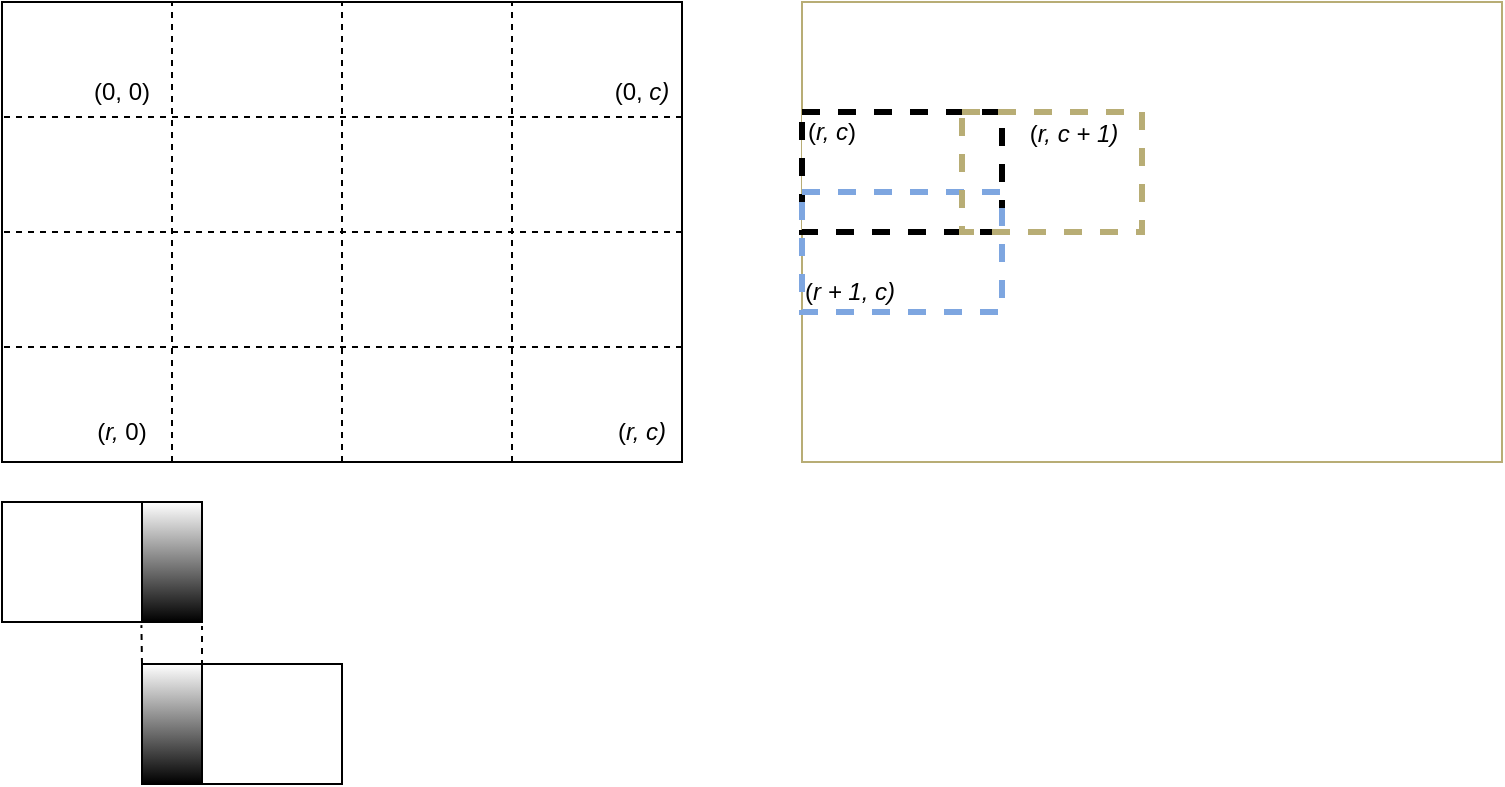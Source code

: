 <mxfile version="24.8.3">
  <diagram name="Page-1" id="9w2hbHwFJCCT5Dbj7O38">
    <mxGraphModel dx="794" dy="412" grid="1" gridSize="10" guides="1" tooltips="1" connect="1" arrows="1" fold="1" page="1" pageScale="1" pageWidth="850" pageHeight="1100" math="0" shadow="0">
      <root>
        <mxCell id="0" />
        <mxCell id="1" parent="0" />
        <mxCell id="ixTr_KPI3cHfOdiQT1Z_-2" value="" style="rounded=0;whiteSpace=wrap;html=1;" parent="1" vertex="1">
          <mxGeometry x="80" y="70" width="340" height="230" as="geometry" />
        </mxCell>
        <mxCell id="ixTr_KPI3cHfOdiQT1Z_-3" value="" style="endArrow=none;dashed=1;html=1;rounded=0;exitX=0.5;exitY=1;exitDx=0;exitDy=0;entryX=0.5;entryY=0;entryDx=0;entryDy=0;" parent="1" source="ixTr_KPI3cHfOdiQT1Z_-2" target="ixTr_KPI3cHfOdiQT1Z_-2" edge="1">
          <mxGeometry width="50" height="50" relative="1" as="geometry">
            <mxPoint x="110" y="120" as="sourcePoint" />
            <mxPoint x="160" y="70" as="targetPoint" />
          </mxGeometry>
        </mxCell>
        <mxCell id="ixTr_KPI3cHfOdiQT1Z_-4" value="" style="endArrow=none;dashed=1;html=1;rounded=0;entryX=0;entryY=0.5;entryDx=0;entryDy=0;exitX=1;exitY=0.5;exitDx=0;exitDy=0;" parent="1" source="ixTr_KPI3cHfOdiQT1Z_-2" target="ixTr_KPI3cHfOdiQT1Z_-2" edge="1">
          <mxGeometry width="50" height="50" relative="1" as="geometry">
            <mxPoint x="210" y="210" as="sourcePoint" />
            <mxPoint x="260" y="160" as="targetPoint" />
          </mxGeometry>
        </mxCell>
        <mxCell id="ixTr_KPI3cHfOdiQT1Z_-5" value="" style="endArrow=none;dashed=1;html=1;rounded=0;entryX=0;entryY=0.25;entryDx=0;entryDy=0;exitX=1;exitY=0.25;exitDx=0;exitDy=0;" parent="1" source="ixTr_KPI3cHfOdiQT1Z_-2" target="ixTr_KPI3cHfOdiQT1Z_-2" edge="1">
          <mxGeometry width="50" height="50" relative="1" as="geometry">
            <mxPoint x="260" y="230" as="sourcePoint" />
            <mxPoint x="310" y="180" as="targetPoint" />
          </mxGeometry>
        </mxCell>
        <mxCell id="ixTr_KPI3cHfOdiQT1Z_-6" value="" style="endArrow=none;dashed=1;html=1;rounded=0;entryX=0;entryY=0.75;entryDx=0;entryDy=0;exitX=1;exitY=0.75;exitDx=0;exitDy=0;" parent="1" source="ixTr_KPI3cHfOdiQT1Z_-2" target="ixTr_KPI3cHfOdiQT1Z_-2" edge="1">
          <mxGeometry width="50" height="50" relative="1" as="geometry">
            <mxPoint x="430" y="138" as="sourcePoint" />
            <mxPoint x="90" y="138" as="targetPoint" />
          </mxGeometry>
        </mxCell>
        <mxCell id="ixTr_KPI3cHfOdiQT1Z_-7" value="" style="endArrow=none;dashed=1;html=1;rounded=0;entryX=0.25;entryY=0;entryDx=0;entryDy=0;exitX=0.25;exitY=1;exitDx=0;exitDy=0;" parent="1" source="ixTr_KPI3cHfOdiQT1Z_-2" target="ixTr_KPI3cHfOdiQT1Z_-2" edge="1">
          <mxGeometry width="50" height="50" relative="1" as="geometry">
            <mxPoint x="260" y="230" as="sourcePoint" />
            <mxPoint x="310" y="180" as="targetPoint" />
          </mxGeometry>
        </mxCell>
        <mxCell id="ixTr_KPI3cHfOdiQT1Z_-8" value="" style="endArrow=none;dashed=1;html=1;rounded=0;entryX=0.75;entryY=0;entryDx=0;entryDy=0;exitX=0.75;exitY=1;exitDx=0;exitDy=0;" parent="1" source="ixTr_KPI3cHfOdiQT1Z_-2" target="ixTr_KPI3cHfOdiQT1Z_-2" edge="1">
          <mxGeometry width="50" height="50" relative="1" as="geometry">
            <mxPoint x="175" y="310" as="sourcePoint" />
            <mxPoint x="175" y="80" as="targetPoint" />
          </mxGeometry>
        </mxCell>
        <mxCell id="ixTr_KPI3cHfOdiQT1Z_-9" value="(0, 0)" style="text;html=1;align=center;verticalAlign=middle;whiteSpace=wrap;rounded=0;" parent="1" vertex="1">
          <mxGeometry x="110" y="100" width="60" height="30" as="geometry" />
        </mxCell>
        <mxCell id="ixTr_KPI3cHfOdiQT1Z_-10" value="(0, &lt;i&gt;c)&lt;/i&gt;" style="text;html=1;align=center;verticalAlign=middle;whiteSpace=wrap;rounded=0;" parent="1" vertex="1">
          <mxGeometry x="370" y="100" width="60" height="30" as="geometry" />
        </mxCell>
        <mxCell id="ixTr_KPI3cHfOdiQT1Z_-11" value="(&lt;i&gt;r, c)&lt;/i&gt;" style="text;html=1;align=center;verticalAlign=middle;whiteSpace=wrap;rounded=0;" parent="1" vertex="1">
          <mxGeometry x="370" y="270" width="60" height="30" as="geometry" />
        </mxCell>
        <mxCell id="ixTr_KPI3cHfOdiQT1Z_-12" value="(&lt;i&gt;r, &lt;/i&gt;0)" style="text;html=1;align=center;verticalAlign=middle;whiteSpace=wrap;rounded=0;" parent="1" vertex="1">
          <mxGeometry x="110" y="270" width="60" height="30" as="geometry" />
        </mxCell>
        <mxCell id="ixTr_KPI3cHfOdiQT1Z_-22" value="" style="rounded=0;whiteSpace=wrap;html=1;rotation=0;" parent="1" vertex="1">
          <mxGeometry x="80" y="320" width="100" height="60" as="geometry" />
        </mxCell>
        <mxCell id="ixTr_KPI3cHfOdiQT1Z_-23" value="" style="rounded=0;whiteSpace=wrap;html=1;rotation=0;" parent="1" vertex="1">
          <mxGeometry x="150" y="401" width="100" height="60" as="geometry" />
        </mxCell>
        <mxCell id="ixTr_KPI3cHfOdiQT1Z_-31" value="" style="endArrow=none;dashed=1;html=1;rounded=0;exitX=0;exitY=0;exitDx=0;exitDy=0;targetPerimeterSpacing=0;entryX=0.697;entryY=1.026;entryDx=0;entryDy=0;entryPerimeter=0;" parent="1" source="ixTr_KPI3cHfOdiQT1Z_-23" target="ixTr_KPI3cHfOdiQT1Z_-22" edge="1">
          <mxGeometry width="50" height="50" relative="1" as="geometry">
            <mxPoint x="150" y="400" as="sourcePoint" />
            <mxPoint x="150" y="390" as="targetPoint" />
          </mxGeometry>
        </mxCell>
        <mxCell id="ixTr_KPI3cHfOdiQT1Z_-32" value="" style="endArrow=none;dashed=1;html=1;rounded=0;exitX=0;exitY=0;exitDx=0;exitDy=0;targetPerimeterSpacing=0;entryX=0.697;entryY=1.026;entryDx=0;entryDy=0;entryPerimeter=0;" parent="1" edge="1">
          <mxGeometry width="50" height="50" relative="1" as="geometry">
            <mxPoint x="180" y="420" as="sourcePoint" />
            <mxPoint x="180" y="382" as="targetPoint" />
          </mxGeometry>
        </mxCell>
        <mxCell id="ixTr_KPI3cHfOdiQT1Z_-33" value="" style="rounded=0;whiteSpace=wrap;html=1;gradientColor=default;" parent="1" vertex="1">
          <mxGeometry x="150" y="320" width="30" height="60" as="geometry" />
        </mxCell>
        <mxCell id="ixTr_KPI3cHfOdiQT1Z_-36" value="" style="rounded=0;whiteSpace=wrap;html=1;gradientColor=default;" parent="1" vertex="1">
          <mxGeometry x="150" y="401" width="30" height="60" as="geometry" />
        </mxCell>
        <mxCell id="ixTr_KPI3cHfOdiQT1Z_-54" value="" style="rounded=0;whiteSpace=wrap;html=1;strokeColor=#b8ad75;" parent="1" vertex="1">
          <mxGeometry x="480" y="70" width="350" height="230" as="geometry" />
        </mxCell>
        <mxCell id="ixTr_KPI3cHfOdiQT1Z_-55" value="" style="rounded=0;whiteSpace=wrap;html=1;dashed=1;strokeWidth=3;" parent="1" vertex="1">
          <mxGeometry x="480" y="125" width="100" height="60" as="geometry" />
        </mxCell>
        <mxCell id="ixTr_KPI3cHfOdiQT1Z_-58" value="" style="rounded=0;whiteSpace=wrap;html=1;dashed=1;strokeWidth=3;fillColor=none;strokeColor=#7EA6E0;" parent="1" vertex="1">
          <mxGeometry x="480" y="165" width="100" height="60" as="geometry" />
        </mxCell>
        <mxCell id="ixTr_KPI3cHfOdiQT1Z_-59" value="" style="rounded=0;whiteSpace=wrap;html=1;dashed=1;strokeWidth=3;fillColor=none;strokeColor=#b8ad75;" parent="1" vertex="1">
          <mxGeometry x="560" y="125" width="90" height="60" as="geometry" />
        </mxCell>
        <mxCell id="ixTr_KPI3cHfOdiQT1Z_-60" value="(&lt;i&gt;r, c&lt;/i&gt;)" style="text;html=1;align=center;verticalAlign=middle;whiteSpace=wrap;rounded=0;" parent="1" vertex="1">
          <mxGeometry x="465" y="120" width="60" height="30" as="geometry" />
        </mxCell>
        <mxCell id="ixTr_KPI3cHfOdiQT1Z_-61" value="(&lt;i&gt;r, c + 1)&lt;/i&gt;" style="text;html=1;align=center;verticalAlign=middle;whiteSpace=wrap;rounded=0;" parent="1" vertex="1">
          <mxGeometry x="586" y="121" width="60" height="30" as="geometry" />
        </mxCell>
        <mxCell id="ixTr_KPI3cHfOdiQT1Z_-62" value="(&lt;i&gt;r&amp;nbsp;+ 1, c)&lt;/i&gt;" style="text;html=1;align=center;verticalAlign=middle;whiteSpace=wrap;rounded=0;" parent="1" vertex="1">
          <mxGeometry x="474" y="200" width="60" height="30" as="geometry" />
        </mxCell>
      </root>
    </mxGraphModel>
  </diagram>
</mxfile>
